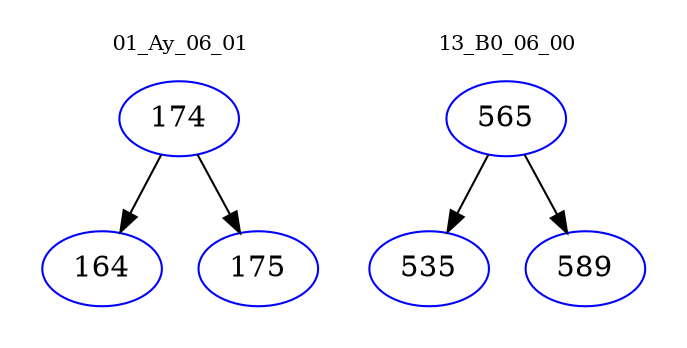 digraph{
subgraph cluster_0 {
color = white
label = "01_Ay_06_01";
fontsize=10;
T0_174 [label="174", color="blue"]
T0_174 -> T0_164 [color="black"]
T0_164 [label="164", color="blue"]
T0_174 -> T0_175 [color="black"]
T0_175 [label="175", color="blue"]
}
subgraph cluster_1 {
color = white
label = "13_B0_06_00";
fontsize=10;
T1_565 [label="565", color="blue"]
T1_565 -> T1_535 [color="black"]
T1_535 [label="535", color="blue"]
T1_565 -> T1_589 [color="black"]
T1_589 [label="589", color="blue"]
}
}
